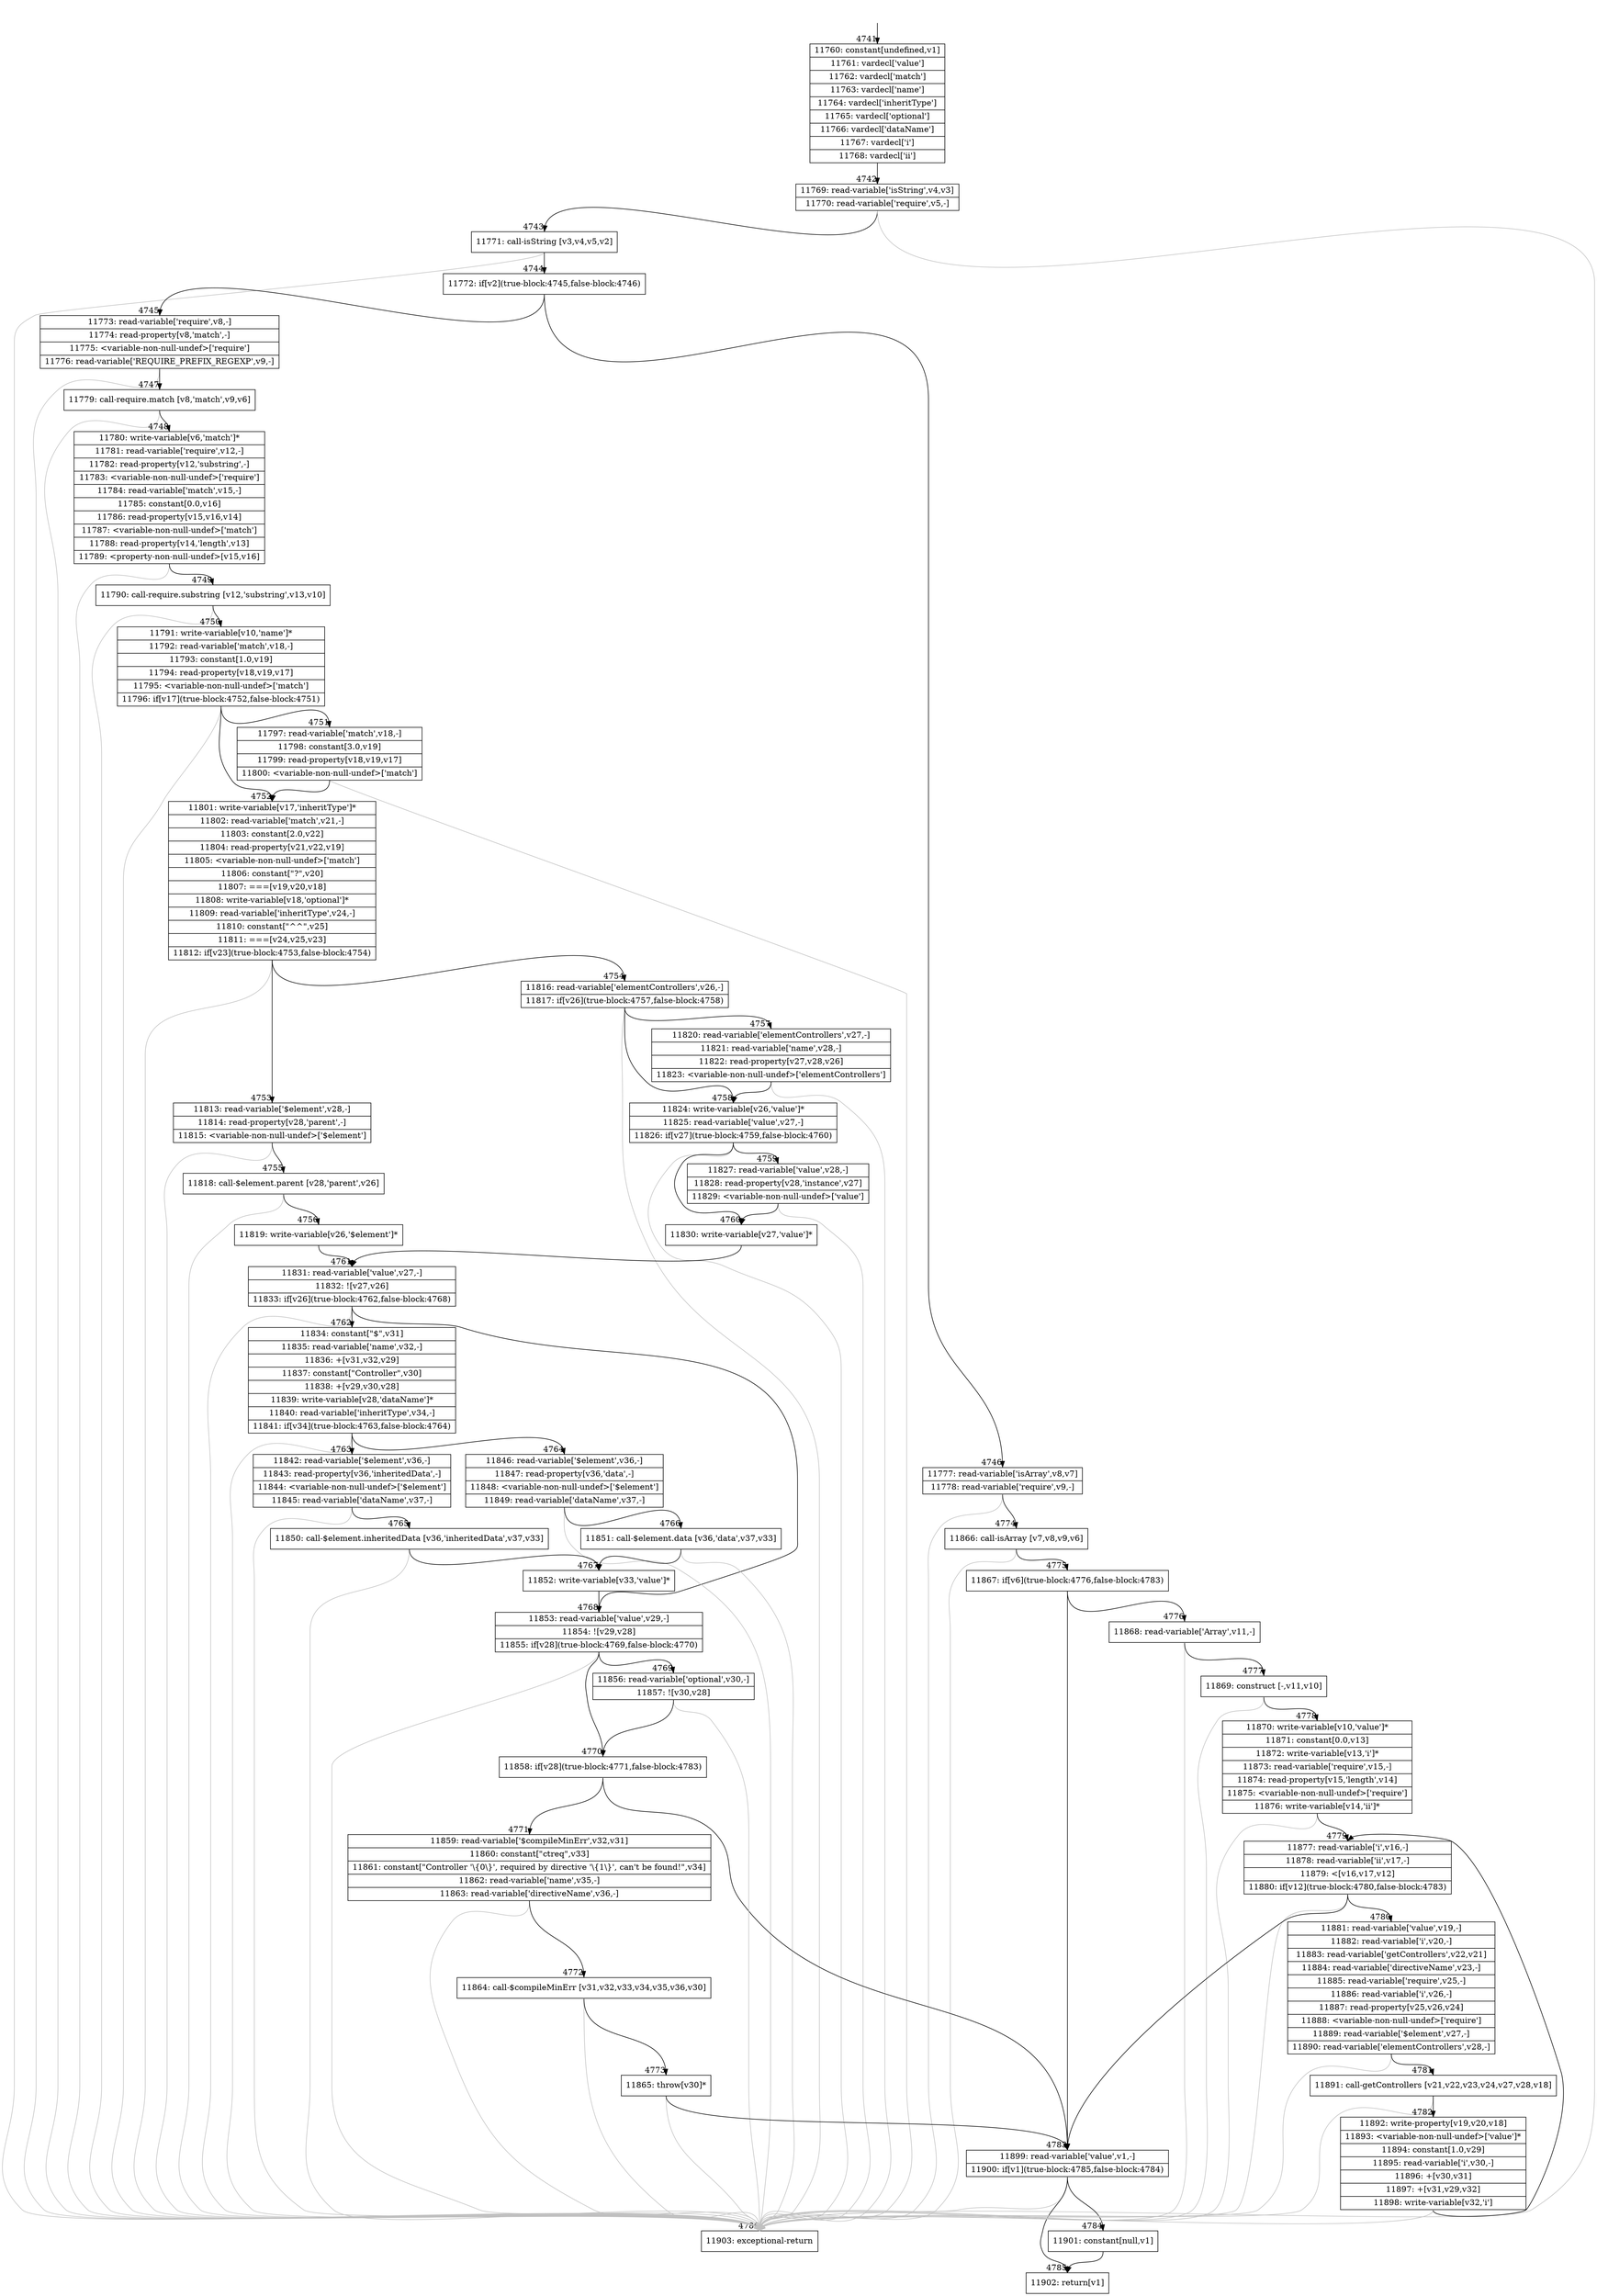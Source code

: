 digraph {
rankdir="TD"
BB_entry376[shape=none,label=""];
BB_entry376 -> BB4741 [tailport=s, headport=n, headlabel="    4741"]
BB4741 [shape=record label="{11760: constant[undefined,v1]|11761: vardecl['value']|11762: vardecl['match']|11763: vardecl['name']|11764: vardecl['inheritType']|11765: vardecl['optional']|11766: vardecl['dataName']|11767: vardecl['i']|11768: vardecl['ii']}" ] 
BB4741 -> BB4742 [tailport=s, headport=n, headlabel="      4742"]
BB4742 [shape=record label="{11769: read-variable['isString',v4,v3]|11770: read-variable['require',v5,-]}" ] 
BB4742 -> BB4743 [tailport=s, headport=n, headlabel="      4743"]
BB4742 -> BB4786 [tailport=s, headport=n, color=gray, headlabel="      4786"]
BB4743 [shape=record label="{11771: call-isString [v3,v4,v5,v2]}" ] 
BB4743 -> BB4744 [tailport=s, headport=n, headlabel="      4744"]
BB4743 -> BB4786 [tailport=s, headport=n, color=gray]
BB4744 [shape=record label="{11772: if[v2](true-block:4745,false-block:4746)}" ] 
BB4744 -> BB4745 [tailport=s, headport=n, headlabel="      4745"]
BB4744 -> BB4746 [tailport=s, headport=n, headlabel="      4746"]
BB4745 [shape=record label="{11773: read-variable['require',v8,-]|11774: read-property[v8,'match',-]|11775: \<variable-non-null-undef\>['require']|11776: read-variable['REQUIRE_PREFIX_REGEXP',v9,-]}" ] 
BB4745 -> BB4747 [tailport=s, headport=n, headlabel="      4747"]
BB4745 -> BB4786 [tailport=s, headport=n, color=gray]
BB4746 [shape=record label="{11777: read-variable['isArray',v8,v7]|11778: read-variable['require',v9,-]}" ] 
BB4746 -> BB4774 [tailport=s, headport=n, headlabel="      4774"]
BB4746 -> BB4786 [tailport=s, headport=n, color=gray]
BB4747 [shape=record label="{11779: call-require.match [v8,'match',v9,v6]}" ] 
BB4747 -> BB4748 [tailport=s, headport=n, headlabel="      4748"]
BB4747 -> BB4786 [tailport=s, headport=n, color=gray]
BB4748 [shape=record label="{11780: write-variable[v6,'match']*|11781: read-variable['require',v12,-]|11782: read-property[v12,'substring',-]|11783: \<variable-non-null-undef\>['require']|11784: read-variable['match',v15,-]|11785: constant[0.0,v16]|11786: read-property[v15,v16,v14]|11787: \<variable-non-null-undef\>['match']|11788: read-property[v14,'length',v13]|11789: \<property-non-null-undef\>[v15,v16]}" ] 
BB4748 -> BB4749 [tailport=s, headport=n, headlabel="      4749"]
BB4748 -> BB4786 [tailport=s, headport=n, color=gray]
BB4749 [shape=record label="{11790: call-require.substring [v12,'substring',v13,v10]}" ] 
BB4749 -> BB4750 [tailport=s, headport=n, headlabel="      4750"]
BB4749 -> BB4786 [tailport=s, headport=n, color=gray]
BB4750 [shape=record label="{11791: write-variable[v10,'name']*|11792: read-variable['match',v18,-]|11793: constant[1.0,v19]|11794: read-property[v18,v19,v17]|11795: \<variable-non-null-undef\>['match']|11796: if[v17](true-block:4752,false-block:4751)}" ] 
BB4750 -> BB4752 [tailport=s, headport=n, headlabel="      4752"]
BB4750 -> BB4751 [tailport=s, headport=n, headlabel="      4751"]
BB4750 -> BB4786 [tailport=s, headport=n, color=gray]
BB4751 [shape=record label="{11797: read-variable['match',v18,-]|11798: constant[3.0,v19]|11799: read-property[v18,v19,v17]|11800: \<variable-non-null-undef\>['match']}" ] 
BB4751 -> BB4752 [tailport=s, headport=n]
BB4751 -> BB4786 [tailport=s, headport=n, color=gray]
BB4752 [shape=record label="{11801: write-variable[v17,'inheritType']*|11802: read-variable['match',v21,-]|11803: constant[2.0,v22]|11804: read-property[v21,v22,v19]|11805: \<variable-non-null-undef\>['match']|11806: constant[\"?\",v20]|11807: ===[v19,v20,v18]|11808: write-variable[v18,'optional']*|11809: read-variable['inheritType',v24,-]|11810: constant[\"^^\",v25]|11811: ===[v24,v25,v23]|11812: if[v23](true-block:4753,false-block:4754)}" ] 
BB4752 -> BB4753 [tailport=s, headport=n, headlabel="      4753"]
BB4752 -> BB4754 [tailport=s, headport=n, headlabel="      4754"]
BB4752 -> BB4786 [tailport=s, headport=n, color=gray]
BB4753 [shape=record label="{11813: read-variable['$element',v28,-]|11814: read-property[v28,'parent',-]|11815: \<variable-non-null-undef\>['$element']}" ] 
BB4753 -> BB4755 [tailport=s, headport=n, headlabel="      4755"]
BB4753 -> BB4786 [tailport=s, headport=n, color=gray]
BB4754 [shape=record label="{11816: read-variable['elementControllers',v26,-]|11817: if[v26](true-block:4757,false-block:4758)}" ] 
BB4754 -> BB4758 [tailport=s, headport=n, headlabel="      4758"]
BB4754 -> BB4757 [tailport=s, headport=n, headlabel="      4757"]
BB4754 -> BB4786 [tailport=s, headport=n, color=gray]
BB4755 [shape=record label="{11818: call-$element.parent [v28,'parent',v26]}" ] 
BB4755 -> BB4756 [tailport=s, headport=n, headlabel="      4756"]
BB4755 -> BB4786 [tailport=s, headport=n, color=gray]
BB4756 [shape=record label="{11819: write-variable[v26,'$element']*}" ] 
BB4756 -> BB4761 [tailport=s, headport=n, headlabel="      4761"]
BB4757 [shape=record label="{11820: read-variable['elementControllers',v27,-]|11821: read-variable['name',v28,-]|11822: read-property[v27,v28,v26]|11823: \<variable-non-null-undef\>['elementControllers']}" ] 
BB4757 -> BB4758 [tailport=s, headport=n]
BB4757 -> BB4786 [tailport=s, headport=n, color=gray]
BB4758 [shape=record label="{11824: write-variable[v26,'value']*|11825: read-variable['value',v27,-]|11826: if[v27](true-block:4759,false-block:4760)}" ] 
BB4758 -> BB4760 [tailport=s, headport=n, headlabel="      4760"]
BB4758 -> BB4759 [tailport=s, headport=n, headlabel="      4759"]
BB4758 -> BB4786 [tailport=s, headport=n, color=gray]
BB4759 [shape=record label="{11827: read-variable['value',v28,-]|11828: read-property[v28,'instance',v27]|11829: \<variable-non-null-undef\>['value']}" ] 
BB4759 -> BB4760 [tailport=s, headport=n]
BB4759 -> BB4786 [tailport=s, headport=n, color=gray]
BB4760 [shape=record label="{11830: write-variable[v27,'value']*}" ] 
BB4760 -> BB4761 [tailport=s, headport=n]
BB4761 [shape=record label="{11831: read-variable['value',v27,-]|11832: ![v27,v26]|11833: if[v26](true-block:4762,false-block:4768)}" ] 
BB4761 -> BB4762 [tailport=s, headport=n, headlabel="      4762"]
BB4761 -> BB4768 [tailport=s, headport=n, headlabel="      4768"]
BB4761 -> BB4786 [tailport=s, headport=n, color=gray]
BB4762 [shape=record label="{11834: constant[\"$\",v31]|11835: read-variable['name',v32,-]|11836: +[v31,v32,v29]|11837: constant[\"Controller\",v30]|11838: +[v29,v30,v28]|11839: write-variable[v28,'dataName']*|11840: read-variable['inheritType',v34,-]|11841: if[v34](true-block:4763,false-block:4764)}" ] 
BB4762 -> BB4763 [tailport=s, headport=n, headlabel="      4763"]
BB4762 -> BB4764 [tailport=s, headport=n, headlabel="      4764"]
BB4762 -> BB4786 [tailport=s, headport=n, color=gray]
BB4763 [shape=record label="{11842: read-variable['$element',v36,-]|11843: read-property[v36,'inheritedData',-]|11844: \<variable-non-null-undef\>['$element']|11845: read-variable['dataName',v37,-]}" ] 
BB4763 -> BB4765 [tailport=s, headport=n, headlabel="      4765"]
BB4763 -> BB4786 [tailport=s, headport=n, color=gray]
BB4764 [shape=record label="{11846: read-variable['$element',v36,-]|11847: read-property[v36,'data',-]|11848: \<variable-non-null-undef\>['$element']|11849: read-variable['dataName',v37,-]}" ] 
BB4764 -> BB4766 [tailport=s, headport=n, headlabel="      4766"]
BB4764 -> BB4786 [tailport=s, headport=n, color=gray]
BB4765 [shape=record label="{11850: call-$element.inheritedData [v36,'inheritedData',v37,v33]}" ] 
BB4765 -> BB4767 [tailport=s, headport=n, headlabel="      4767"]
BB4765 -> BB4786 [tailport=s, headport=n, color=gray]
BB4766 [shape=record label="{11851: call-$element.data [v36,'data',v37,v33]}" ] 
BB4766 -> BB4767 [tailport=s, headport=n]
BB4766 -> BB4786 [tailport=s, headport=n, color=gray]
BB4767 [shape=record label="{11852: write-variable[v33,'value']*}" ] 
BB4767 -> BB4768 [tailport=s, headport=n]
BB4768 [shape=record label="{11853: read-variable['value',v29,-]|11854: ![v29,v28]|11855: if[v28](true-block:4769,false-block:4770)}" ] 
BB4768 -> BB4770 [tailport=s, headport=n, headlabel="      4770"]
BB4768 -> BB4769 [tailport=s, headport=n, headlabel="      4769"]
BB4768 -> BB4786 [tailport=s, headport=n, color=gray]
BB4769 [shape=record label="{11856: read-variable['optional',v30,-]|11857: ![v30,v28]}" ] 
BB4769 -> BB4770 [tailport=s, headport=n]
BB4769 -> BB4786 [tailport=s, headport=n, color=gray]
BB4770 [shape=record label="{11858: if[v28](true-block:4771,false-block:4783)}" ] 
BB4770 -> BB4771 [tailport=s, headport=n, headlabel="      4771"]
BB4770 -> BB4783 [tailport=s, headport=n, headlabel="      4783"]
BB4771 [shape=record label="{11859: read-variable['$compileMinErr',v32,v31]|11860: constant[\"ctreq\",v33]|11861: constant[\"Controller '\\\{0\\\}', required by directive '\\\{1\\\}', can't be found!\",v34]|11862: read-variable['name',v35,-]|11863: read-variable['directiveName',v36,-]}" ] 
BB4771 -> BB4772 [tailport=s, headport=n, headlabel="      4772"]
BB4771 -> BB4786 [tailport=s, headport=n, color=gray]
BB4772 [shape=record label="{11864: call-$compileMinErr [v31,v32,v33,v34,v35,v36,v30]}" ] 
BB4772 -> BB4773 [tailport=s, headport=n, headlabel="      4773"]
BB4772 -> BB4786 [tailport=s, headport=n, color=gray]
BB4773 [shape=record label="{11865: throw[v30]*}" ] 
BB4773 -> BB4783 [tailport=s, headport=n]
BB4773 -> BB4786 [tailport=s, headport=n, color=gray]
BB4774 [shape=record label="{11866: call-isArray [v7,v8,v9,v6]}" ] 
BB4774 -> BB4775 [tailport=s, headport=n, headlabel="      4775"]
BB4774 -> BB4786 [tailport=s, headport=n, color=gray]
BB4775 [shape=record label="{11867: if[v6](true-block:4776,false-block:4783)}" ] 
BB4775 -> BB4776 [tailport=s, headport=n, headlabel="      4776"]
BB4775 -> BB4783 [tailport=s, headport=n]
BB4776 [shape=record label="{11868: read-variable['Array',v11,-]}" ] 
BB4776 -> BB4777 [tailport=s, headport=n, headlabel="      4777"]
BB4776 -> BB4786 [tailport=s, headport=n, color=gray]
BB4777 [shape=record label="{11869: construct [-,v11,v10]}" ] 
BB4777 -> BB4778 [tailport=s, headport=n, headlabel="      4778"]
BB4777 -> BB4786 [tailport=s, headport=n, color=gray]
BB4778 [shape=record label="{11870: write-variable[v10,'value']*|11871: constant[0.0,v13]|11872: write-variable[v13,'i']*|11873: read-variable['require',v15,-]|11874: read-property[v15,'length',v14]|11875: \<variable-non-null-undef\>['require']|11876: write-variable[v14,'ii']*}" ] 
BB4778 -> BB4779 [tailport=s, headport=n, headlabel="      4779"]
BB4778 -> BB4786 [tailport=s, headport=n, color=gray]
BB4779 [shape=record label="{11877: read-variable['i',v16,-]|11878: read-variable['ii',v17,-]|11879: \<[v16,v17,v12]|11880: if[v12](true-block:4780,false-block:4783)}" ] 
BB4779 -> BB4780 [tailport=s, headport=n, headlabel="      4780"]
BB4779 -> BB4783 [tailport=s, headport=n]
BB4779 -> BB4786 [tailport=s, headport=n, color=gray]
BB4780 [shape=record label="{11881: read-variable['value',v19,-]|11882: read-variable['i',v20,-]|11883: read-variable['getControllers',v22,v21]|11884: read-variable['directiveName',v23,-]|11885: read-variable['require',v25,-]|11886: read-variable['i',v26,-]|11887: read-property[v25,v26,v24]|11888: \<variable-non-null-undef\>['require']|11889: read-variable['$element',v27,-]|11890: read-variable['elementControllers',v28,-]}" ] 
BB4780 -> BB4781 [tailport=s, headport=n, headlabel="      4781"]
BB4780 -> BB4786 [tailport=s, headport=n, color=gray]
BB4781 [shape=record label="{11891: call-getControllers [v21,v22,v23,v24,v27,v28,v18]}" ] 
BB4781 -> BB4782 [tailport=s, headport=n, headlabel="      4782"]
BB4781 -> BB4786 [tailport=s, headport=n, color=gray]
BB4782 [shape=record label="{11892: write-property[v19,v20,v18]|11893: \<variable-non-null-undef\>['value']*|11894: constant[1.0,v29]|11895: read-variable['i',v30,-]|11896: +[v30,v31]|11897: +[v31,v29,v32]|11898: write-variable[v32,'i']}" ] 
BB4782 -> BB4779 [tailport=s, headport=n]
BB4782 -> BB4786 [tailport=s, headport=n, color=gray]
BB4783 [shape=record label="{11899: read-variable['value',v1,-]|11900: if[v1](true-block:4785,false-block:4784)}" ] 
BB4783 -> BB4785 [tailport=s, headport=n, headlabel="      4785"]
BB4783 -> BB4784 [tailport=s, headport=n, headlabel="      4784"]
BB4783 -> BB4786 [tailport=s, headport=n, color=gray]
BB4784 [shape=record label="{11901: constant[null,v1]}" ] 
BB4784 -> BB4785 [tailport=s, headport=n]
BB4785 [shape=record label="{11902: return[v1]}" ] 
BB4786 [shape=record label="{11903: exceptional-return}" ] 
//#$~ 8020
}
